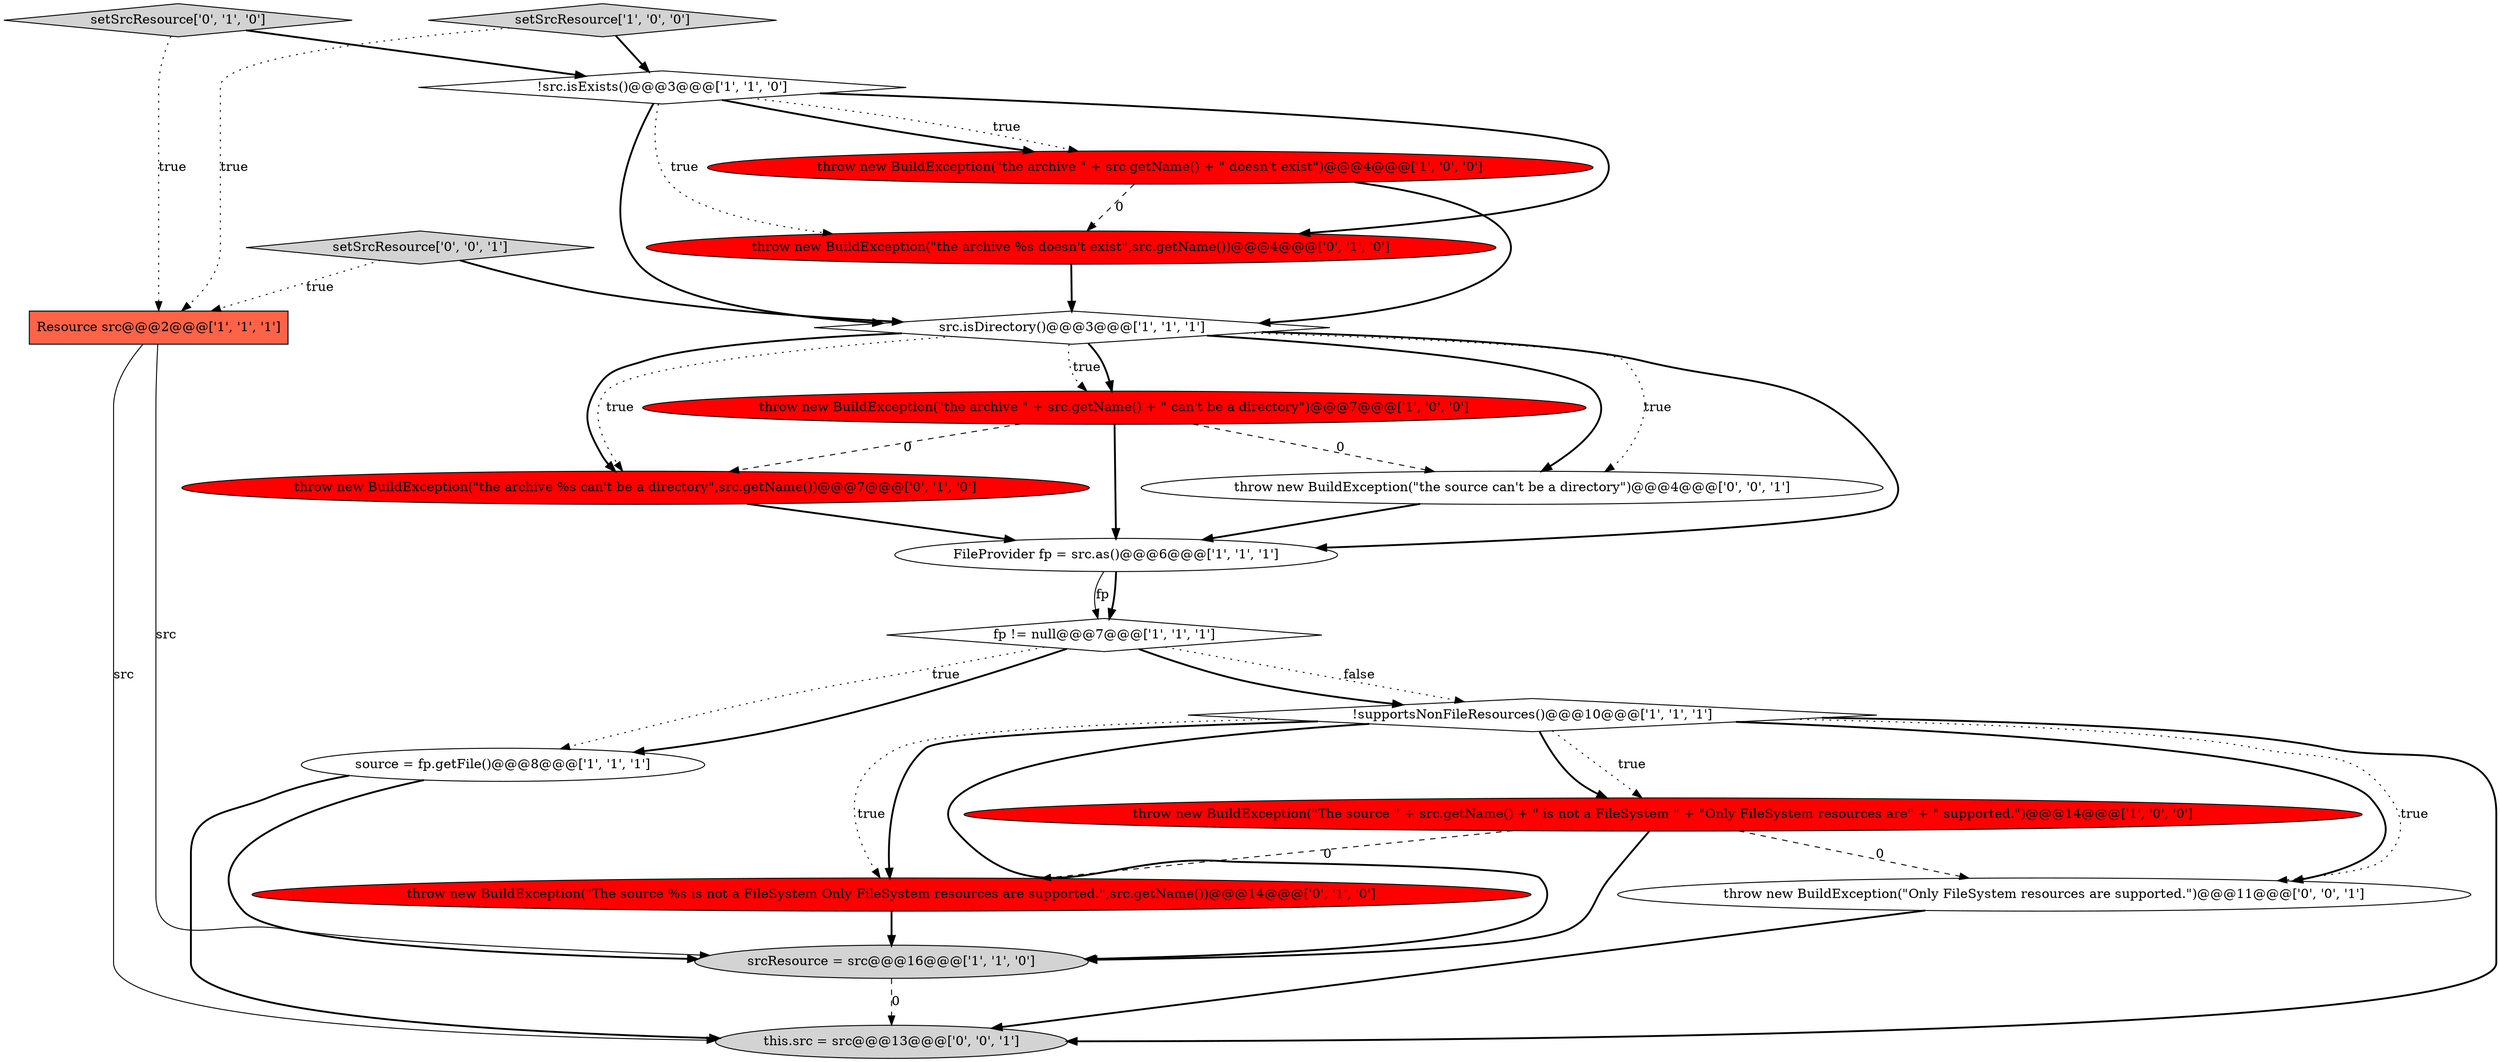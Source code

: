 digraph {
14 [style = filled, label = "setSrcResource['0', '1', '0']", fillcolor = lightgray, shape = diamond image = "AAA0AAABBB2BBB"];
11 [style = filled, label = "throw new BuildException(\"the archive \" + src.getName() + \" doesn't exist\")@@@4@@@['1', '0', '0']", fillcolor = red, shape = ellipse image = "AAA1AAABBB1BBB"];
15 [style = filled, label = "throw new BuildException(\"The source %s is not a FileSystem Only FileSystem resources are supported.\",src.getName())@@@14@@@['0', '1', '0']", fillcolor = red, shape = ellipse image = "AAA1AAABBB2BBB"];
16 [style = filled, label = "throw new BuildException(\"Only FileSystem resources are supported.\")@@@11@@@['0', '0', '1']", fillcolor = white, shape = ellipse image = "AAA0AAABBB3BBB"];
4 [style = filled, label = "!src.isExists()@@@3@@@['1', '1', '0']", fillcolor = white, shape = diamond image = "AAA0AAABBB1BBB"];
17 [style = filled, label = "this.src = src@@@13@@@['0', '0', '1']", fillcolor = lightgray, shape = ellipse image = "AAA0AAABBB3BBB"];
19 [style = filled, label = "setSrcResource['0', '0', '1']", fillcolor = lightgray, shape = diamond image = "AAA0AAABBB3BBB"];
3 [style = filled, label = "throw new BuildException(\"the archive \" + src.getName() + \" can't be a directory\")@@@7@@@['1', '0', '0']", fillcolor = red, shape = ellipse image = "AAA1AAABBB1BBB"];
9 [style = filled, label = "setSrcResource['1', '0', '0']", fillcolor = lightgray, shape = diamond image = "AAA0AAABBB1BBB"];
2 [style = filled, label = "FileProvider fp = src.as()@@@6@@@['1', '1', '1']", fillcolor = white, shape = ellipse image = "AAA0AAABBB1BBB"];
8 [style = filled, label = "!supportsNonFileResources()@@@10@@@['1', '1', '1']", fillcolor = white, shape = diamond image = "AAA0AAABBB1BBB"];
10 [style = filled, label = "src.isDirectory()@@@3@@@['1', '1', '1']", fillcolor = white, shape = diamond image = "AAA0AAABBB1BBB"];
13 [style = filled, label = "throw new BuildException(\"the archive %s can't be a directory\",src.getName())@@@7@@@['0', '1', '0']", fillcolor = red, shape = ellipse image = "AAA1AAABBB2BBB"];
1 [style = filled, label = "Resource src@@@2@@@['1', '1', '1']", fillcolor = tomato, shape = box image = "AAA0AAABBB1BBB"];
18 [style = filled, label = "throw new BuildException(\"the source can't be a directory\")@@@4@@@['0', '0', '1']", fillcolor = white, shape = ellipse image = "AAA0AAABBB3BBB"];
7 [style = filled, label = "fp != null@@@7@@@['1', '1', '1']", fillcolor = white, shape = diamond image = "AAA0AAABBB1BBB"];
5 [style = filled, label = "throw new BuildException(\"The source \" + src.getName() + \" is not a FileSystem \" + \"Only FileSystem resources are\" + \" supported.\")@@@14@@@['1', '0', '0']", fillcolor = red, shape = ellipse image = "AAA1AAABBB1BBB"];
0 [style = filled, label = "source = fp.getFile()@@@8@@@['1', '1', '1']", fillcolor = white, shape = ellipse image = "AAA0AAABBB1BBB"];
12 [style = filled, label = "throw new BuildException(\"the archive %s doesn't exist\",src.getName())@@@4@@@['0', '1', '0']", fillcolor = red, shape = ellipse image = "AAA1AAABBB2BBB"];
6 [style = filled, label = "srcResource = src@@@16@@@['1', '1', '0']", fillcolor = lightgray, shape = ellipse image = "AAA0AAABBB1BBB"];
10->18 [style = dotted, label="true"];
4->10 [style = bold, label=""];
19->1 [style = dotted, label="true"];
10->18 [style = bold, label=""];
8->16 [style = bold, label=""];
8->15 [style = bold, label=""];
0->6 [style = bold, label=""];
1->6 [style = solid, label="src"];
0->17 [style = bold, label=""];
3->18 [style = dashed, label="0"];
9->4 [style = bold, label=""];
8->16 [style = dotted, label="true"];
4->11 [style = dotted, label="true"];
10->3 [style = dotted, label="true"];
8->15 [style = dotted, label="true"];
10->3 [style = bold, label=""];
19->10 [style = bold, label=""];
7->0 [style = bold, label=""];
8->6 [style = bold, label=""];
15->6 [style = bold, label=""];
6->17 [style = dashed, label="0"];
16->17 [style = bold, label=""];
11->12 [style = dashed, label="0"];
18->2 [style = bold, label=""];
7->0 [style = dotted, label="true"];
7->8 [style = bold, label=""];
3->13 [style = dashed, label="0"];
5->16 [style = dashed, label="0"];
8->17 [style = bold, label=""];
12->10 [style = bold, label=""];
14->4 [style = bold, label=""];
5->6 [style = bold, label=""];
3->2 [style = bold, label=""];
10->13 [style = dotted, label="true"];
8->5 [style = bold, label=""];
8->5 [style = dotted, label="true"];
10->13 [style = bold, label=""];
11->10 [style = bold, label=""];
7->8 [style = dotted, label="false"];
9->1 [style = dotted, label="true"];
4->12 [style = bold, label=""];
10->2 [style = bold, label=""];
14->1 [style = dotted, label="true"];
1->17 [style = solid, label="src"];
2->7 [style = bold, label=""];
2->7 [style = solid, label="fp"];
4->12 [style = dotted, label="true"];
4->11 [style = bold, label=""];
5->15 [style = dashed, label="0"];
13->2 [style = bold, label=""];
}
